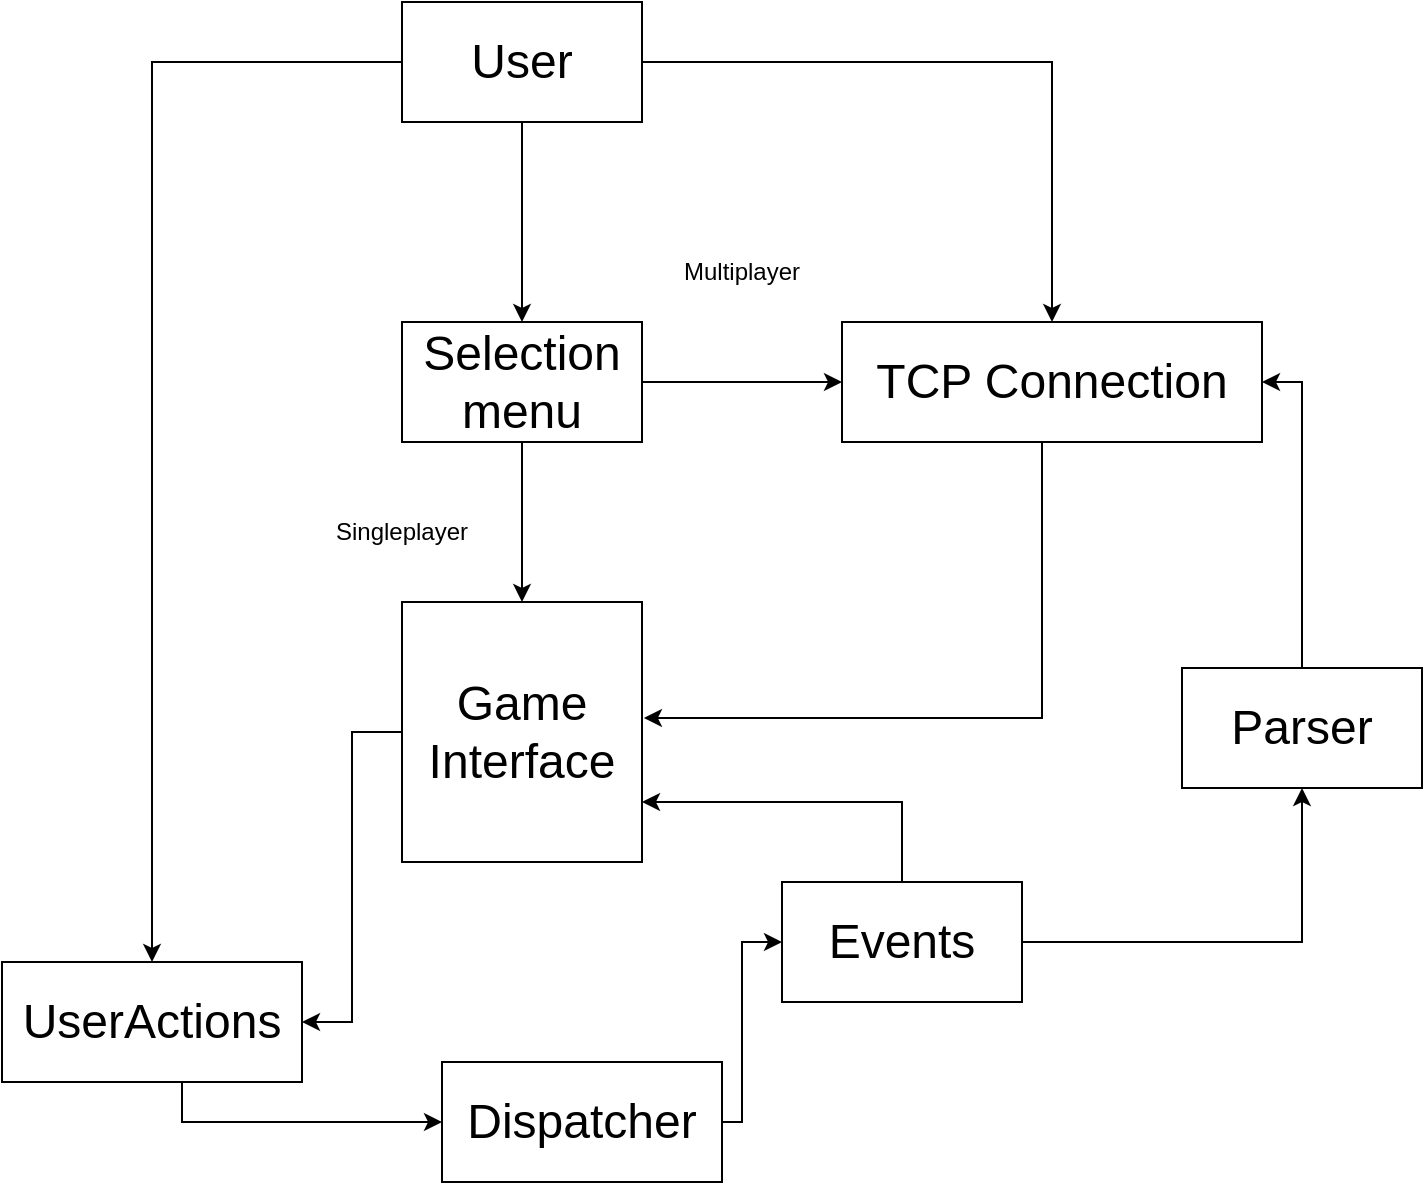 <mxfile version="14.4.9" type="github">
  <diagram name="Page-1" id="e7e014a7-5840-1c2e-5031-d8a46d1fe8dd">
    <mxGraphModel dx="1021" dy="559" grid="1" gridSize="10" guides="1" tooltips="1" connect="1" arrows="1" fold="1" page="1" pageScale="1" pageWidth="1169" pageHeight="826" background="#ffffff" math="0" shadow="0">
      <root>
        <mxCell id="0" />
        <mxCell id="1" parent="0" />
        <mxCell id="Q4-nXhtBB_RPtPYhB7_e-42" style="edgeStyle=orthogonalEdgeStyle;rounded=0;orthogonalLoop=1;jettySize=auto;html=1;" parent="1" source="Q4-nXhtBB_RPtPYhB7_e-41" edge="1">
          <mxGeometry relative="1" as="geometry">
            <mxPoint x="420" y="240" as="targetPoint" />
          </mxGeometry>
        </mxCell>
        <mxCell id="Q4-nXhtBB_RPtPYhB7_e-60" style="edgeStyle=orthogonalEdgeStyle;rounded=0;orthogonalLoop=1;jettySize=auto;html=1;entryX=0.5;entryY=0;entryDx=0;entryDy=0;" parent="1" source="Q4-nXhtBB_RPtPYhB7_e-41" target="Q4-nXhtBB_RPtPYhB7_e-59" edge="1">
          <mxGeometry relative="1" as="geometry" />
        </mxCell>
        <mxCell id="Q4-nXhtBB_RPtPYhB7_e-81" style="edgeStyle=orthogonalEdgeStyle;rounded=0;orthogonalLoop=1;jettySize=auto;html=1;entryX=0.5;entryY=0;entryDx=0;entryDy=0;" parent="1" source="Q4-nXhtBB_RPtPYhB7_e-41" target="Q4-nXhtBB_RPtPYhB7_e-54" edge="1">
          <mxGeometry relative="1" as="geometry" />
        </mxCell>
        <mxCell id="Q4-nXhtBB_RPtPYhB7_e-41" value="&lt;font style=&quot;font-size: 24px&quot;&gt;User&lt;/font&gt;" style="rounded=0;whiteSpace=wrap;html=1;" parent="1" vertex="1">
          <mxGeometry x="360" y="80" width="120" height="60" as="geometry" />
        </mxCell>
        <mxCell id="Q4-nXhtBB_RPtPYhB7_e-44" style="edgeStyle=orthogonalEdgeStyle;rounded=0;orthogonalLoop=1;jettySize=auto;html=1;exitX=0.5;exitY=1;exitDx=0;exitDy=0;" parent="1" source="Q4-nXhtBB_RPtPYhB7_e-43" target="Q4-nXhtBB_RPtPYhB7_e-45" edge="1">
          <mxGeometry relative="1" as="geometry">
            <mxPoint x="420" y="410" as="targetPoint" />
          </mxGeometry>
        </mxCell>
        <mxCell id="Q4-nXhtBB_RPtPYhB7_e-57" style="edgeStyle=orthogonalEdgeStyle;rounded=0;orthogonalLoop=1;jettySize=auto;html=1;" parent="1" source="Q4-nXhtBB_RPtPYhB7_e-43" target="Q4-nXhtBB_RPtPYhB7_e-54" edge="1">
          <mxGeometry relative="1" as="geometry" />
        </mxCell>
        <mxCell id="Q4-nXhtBB_RPtPYhB7_e-43" value="&lt;span style=&quot;font-size: 24px&quot;&gt;Selection menu&lt;/span&gt;" style="rounded=0;whiteSpace=wrap;html=1;" parent="1" vertex="1">
          <mxGeometry x="360" y="240" width="120" height="60" as="geometry" />
        </mxCell>
        <mxCell id="Q4-nXhtBB_RPtPYhB7_e-61" style="edgeStyle=orthogonalEdgeStyle;rounded=0;orthogonalLoop=1;jettySize=auto;html=1;entryX=1;entryY=0.5;entryDx=0;entryDy=0;" parent="1" source="Q4-nXhtBB_RPtPYhB7_e-45" target="Q4-nXhtBB_RPtPYhB7_e-59" edge="1">
          <mxGeometry relative="1" as="geometry" />
        </mxCell>
        <mxCell id="Q4-nXhtBB_RPtPYhB7_e-45" value="&lt;span style=&quot;font-size: 24px&quot;&gt;Game Interface&lt;/span&gt;" style="rounded=0;whiteSpace=wrap;html=1;" parent="1" vertex="1">
          <mxGeometry x="360" y="380" width="120" height="130" as="geometry" />
        </mxCell>
        <mxCell id="Q4-nXhtBB_RPtPYhB7_e-46" value="Singleplayer" style="text;html=1;strokeColor=none;fillColor=none;align=center;verticalAlign=middle;whiteSpace=wrap;rounded=0;" parent="1" vertex="1">
          <mxGeometry x="320" y="330" width="80" height="30" as="geometry" />
        </mxCell>
        <mxCell id="Q4-nXhtBB_RPtPYhB7_e-47" value="Multiplayer" style="text;html=1;strokeColor=none;fillColor=none;align=center;verticalAlign=middle;whiteSpace=wrap;rounded=0;" parent="1" vertex="1">
          <mxGeometry x="490" y="200" width="80" height="30" as="geometry" />
        </mxCell>
        <mxCell id="Q4-nXhtBB_RPtPYhB7_e-58" style="edgeStyle=orthogonalEdgeStyle;rounded=0;orthogonalLoop=1;jettySize=auto;html=1;entryX=1.008;entryY=0.446;entryDx=0;entryDy=0;entryPerimeter=0;" parent="1" source="Q4-nXhtBB_RPtPYhB7_e-54" target="Q4-nXhtBB_RPtPYhB7_e-45" edge="1">
          <mxGeometry relative="1" as="geometry">
            <mxPoint x="635" y="440" as="targetPoint" />
            <Array as="points">
              <mxPoint x="680" y="438" />
            </Array>
          </mxGeometry>
        </mxCell>
        <mxCell id="Q4-nXhtBB_RPtPYhB7_e-54" value="&lt;span style=&quot;font-size: 24px&quot;&gt;TCP Connection&lt;/span&gt;" style="rounded=0;whiteSpace=wrap;html=1;" parent="1" vertex="1">
          <mxGeometry x="580" y="240" width="210" height="60" as="geometry" />
        </mxCell>
        <mxCell id="Q4-nXhtBB_RPtPYhB7_e-71" style="edgeStyle=orthogonalEdgeStyle;rounded=0;orthogonalLoop=1;jettySize=auto;html=1;entryX=0;entryY=0.5;entryDx=0;entryDy=0;" parent="1" source="Q4-nXhtBB_RPtPYhB7_e-59" target="Q4-nXhtBB_RPtPYhB7_e-62" edge="1">
          <mxGeometry relative="1" as="geometry">
            <mxPoint x="310" y="640" as="targetPoint" />
            <Array as="points">
              <mxPoint x="250" y="640" />
            </Array>
          </mxGeometry>
        </mxCell>
        <mxCell id="Q4-nXhtBB_RPtPYhB7_e-59" value="&lt;font style=&quot;font-size: 24px&quot;&gt;UserActions&lt;/font&gt;" style="rounded=0;whiteSpace=wrap;html=1;" parent="1" vertex="1">
          <mxGeometry x="160" y="560" width="150" height="60" as="geometry" />
        </mxCell>
        <mxCell id="Q4-nXhtBB_RPtPYhB7_e-75" style="edgeStyle=orthogonalEdgeStyle;rounded=0;orthogonalLoop=1;jettySize=auto;html=1;exitX=1;exitY=0.5;exitDx=0;exitDy=0;entryX=0;entryY=0.5;entryDx=0;entryDy=0;" parent="1" source="Q4-nXhtBB_RPtPYhB7_e-62" target="Q4-nXhtBB_RPtPYhB7_e-74" edge="1">
          <mxGeometry relative="1" as="geometry">
            <Array as="points">
              <mxPoint x="530" y="640" />
              <mxPoint x="530" y="550" />
            </Array>
          </mxGeometry>
        </mxCell>
        <mxCell id="Q4-nXhtBB_RPtPYhB7_e-62" value="&lt;font style=&quot;font-size: 24px&quot;&gt;Dispatcher&lt;/font&gt;" style="rounded=0;whiteSpace=wrap;html=1;" parent="1" vertex="1">
          <mxGeometry x="380" y="610" width="140" height="60" as="geometry" />
        </mxCell>
        <mxCell id="Q4-nXhtBB_RPtPYhB7_e-77" style="edgeStyle=orthogonalEdgeStyle;rounded=0;orthogonalLoop=1;jettySize=auto;html=1;" parent="1" source="Q4-nXhtBB_RPtPYhB7_e-74" target="Q4-nXhtBB_RPtPYhB7_e-45" edge="1">
          <mxGeometry relative="1" as="geometry">
            <Array as="points">
              <mxPoint x="610" y="480" />
            </Array>
          </mxGeometry>
        </mxCell>
        <mxCell id="Q4-nXhtBB_RPtPYhB7_e-79" style="edgeStyle=orthogonalEdgeStyle;rounded=0;orthogonalLoop=1;jettySize=auto;html=1;entryX=0.5;entryY=1;entryDx=0;entryDy=0;" parent="1" source="Q4-nXhtBB_RPtPYhB7_e-74" target="Q4-nXhtBB_RPtPYhB7_e-78" edge="1">
          <mxGeometry relative="1" as="geometry" />
        </mxCell>
        <mxCell id="Q4-nXhtBB_RPtPYhB7_e-74" value="&lt;font style=&quot;font-size: 24px&quot;&gt;Events&lt;/font&gt;" style="rounded=0;whiteSpace=wrap;html=1;" parent="1" vertex="1">
          <mxGeometry x="550" y="520" width="120" height="60" as="geometry" />
        </mxCell>
        <mxCell id="Q4-nXhtBB_RPtPYhB7_e-80" style="edgeStyle=orthogonalEdgeStyle;rounded=0;orthogonalLoop=1;jettySize=auto;html=1;entryX=1;entryY=0.5;entryDx=0;entryDy=0;" parent="1" source="Q4-nXhtBB_RPtPYhB7_e-78" target="Q4-nXhtBB_RPtPYhB7_e-54" edge="1">
          <mxGeometry relative="1" as="geometry">
            <Array as="points">
              <mxPoint x="810" y="270" />
            </Array>
          </mxGeometry>
        </mxCell>
        <mxCell id="Q4-nXhtBB_RPtPYhB7_e-78" value="&lt;font style=&quot;font-size: 24px&quot;&gt;Parser&lt;/font&gt;" style="rounded=0;whiteSpace=wrap;html=1;" parent="1" vertex="1">
          <mxGeometry x="750" y="413" width="120" height="60" as="geometry" />
        </mxCell>
      </root>
    </mxGraphModel>
  </diagram>
</mxfile>
